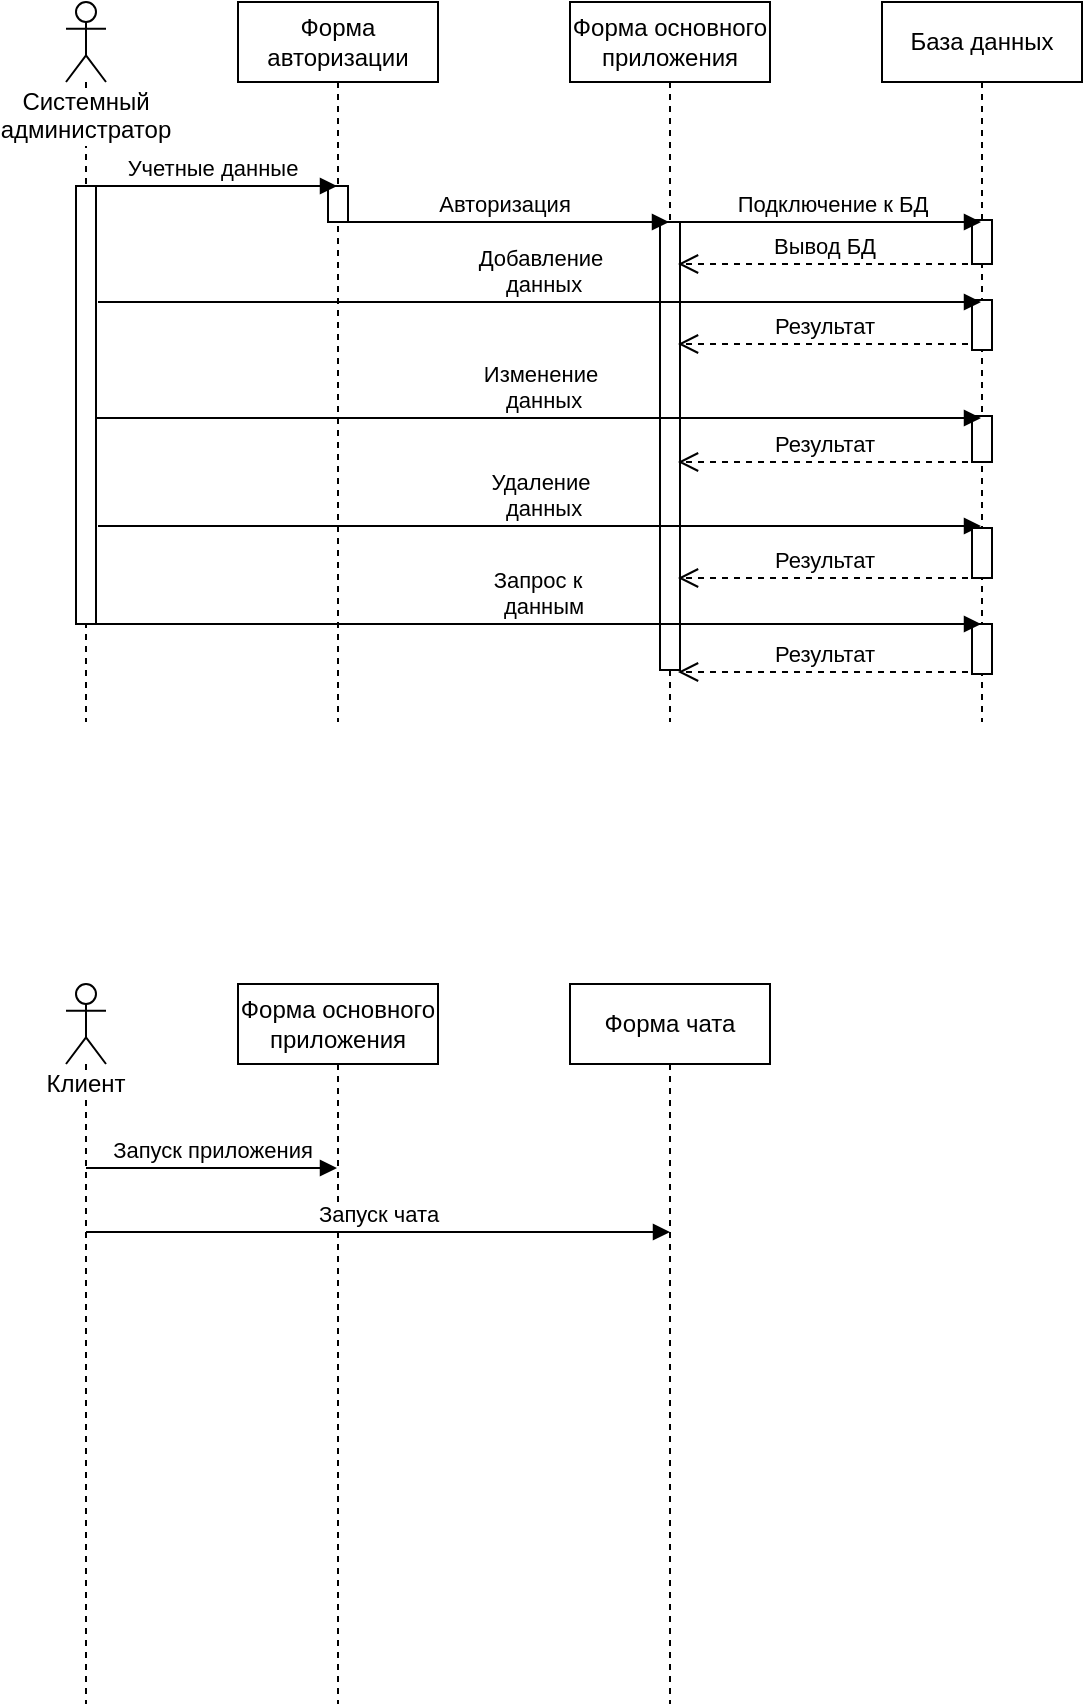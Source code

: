 <mxfile version="13.1.13" type="github">
  <diagram id="RC0_b64wAdmyMu5P7v91" name="Page-1">
    <mxGraphModel dx="1201" dy="550" grid="0" gridSize="10" guides="1" tooltips="1" connect="1" arrows="1" fold="1" page="0" pageScale="1" pageWidth="1100" pageHeight="850" math="0" shadow="0">
      <root>
        <mxCell id="0" />
        <mxCell id="1" parent="0" />
        <mxCell id="YUMvQYo-Xk3cnNHwb1zE-1" value="Системный администратор" style="shape=umlLifeline;participant=umlActor;perimeter=lifelinePerimeter;whiteSpace=wrap;html=1;container=1;collapsible=0;recursiveResize=0;verticalAlign=top;spacingTop=36;labelBackgroundColor=#ffffff;outlineConnect=0;" vertex="1" parent="1">
          <mxGeometry x="-156" y="124" width="20" height="360" as="geometry" />
        </mxCell>
        <mxCell id="YUMvQYo-Xk3cnNHwb1zE-30" value="" style="html=1;points=[];perimeter=orthogonalPerimeter;" vertex="1" parent="YUMvQYo-Xk3cnNHwb1zE-1">
          <mxGeometry x="5" y="92" width="10" height="219" as="geometry" />
        </mxCell>
        <mxCell id="YUMvQYo-Xk3cnNHwb1zE-2" value="Форма авторизации" style="shape=umlLifeline;perimeter=lifelinePerimeter;whiteSpace=wrap;html=1;container=1;collapsible=0;recursiveResize=0;outlineConnect=0;" vertex="1" parent="1">
          <mxGeometry x="-70" y="124" width="100" height="360" as="geometry" />
        </mxCell>
        <mxCell id="YUMvQYo-Xk3cnNHwb1zE-29" value="" style="html=1;points=[];perimeter=orthogonalPerimeter;" vertex="1" parent="YUMvQYo-Xk3cnNHwb1zE-2">
          <mxGeometry x="45" y="92" width="10" height="18" as="geometry" />
        </mxCell>
        <mxCell id="YUMvQYo-Xk3cnNHwb1zE-3" value="База данных" style="shape=umlLifeline;perimeter=lifelinePerimeter;whiteSpace=wrap;html=1;container=1;collapsible=0;recursiveResize=0;outlineConnect=0;" vertex="1" parent="1">
          <mxGeometry x="252" y="124" width="100" height="360" as="geometry" />
        </mxCell>
        <mxCell id="YUMvQYo-Xk3cnNHwb1zE-23" value="" style="html=1;points=[];perimeter=orthogonalPerimeter;" vertex="1" parent="YUMvQYo-Xk3cnNHwb1zE-3">
          <mxGeometry x="45" y="149" width="10" height="25" as="geometry" />
        </mxCell>
        <mxCell id="YUMvQYo-Xk3cnNHwb1zE-24" value="" style="html=1;points=[];perimeter=orthogonalPerimeter;" vertex="1" parent="YUMvQYo-Xk3cnNHwb1zE-3">
          <mxGeometry x="45" y="207" width="10" height="23" as="geometry" />
        </mxCell>
        <mxCell id="YUMvQYo-Xk3cnNHwb1zE-27" value="" style="html=1;points=[];perimeter=orthogonalPerimeter;" vertex="1" parent="YUMvQYo-Xk3cnNHwb1zE-3">
          <mxGeometry x="45" y="311" width="10" height="25" as="geometry" />
        </mxCell>
        <mxCell id="YUMvQYo-Xk3cnNHwb1zE-35" value="" style="html=1;points=[];perimeter=orthogonalPerimeter;" vertex="1" parent="YUMvQYo-Xk3cnNHwb1zE-3">
          <mxGeometry x="45" y="109" width="10" height="22" as="geometry" />
        </mxCell>
        <mxCell id="YUMvQYo-Xk3cnNHwb1zE-5" value="Форма основного приложения" style="shape=umlLifeline;perimeter=lifelinePerimeter;whiteSpace=wrap;html=1;container=1;collapsible=0;recursiveResize=0;outlineConnect=0;" vertex="1" parent="1">
          <mxGeometry x="96" y="124" width="100" height="360" as="geometry" />
        </mxCell>
        <mxCell id="YUMvQYo-Xk3cnNHwb1zE-28" value="" style="html=1;points=[];perimeter=orthogonalPerimeter;" vertex="1" parent="YUMvQYo-Xk3cnNHwb1zE-5">
          <mxGeometry x="45" y="110" width="10" height="224" as="geometry" />
        </mxCell>
        <mxCell id="YUMvQYo-Xk3cnNHwb1zE-36" value="Подключение к БД" style="html=1;verticalAlign=bottom;endArrow=block;" edge="1" parent="YUMvQYo-Xk3cnNHwb1zE-5" target="YUMvQYo-Xk3cnNHwb1zE-3">
          <mxGeometry width="80" relative="1" as="geometry">
            <mxPoint x="55" y="110" as="sourcePoint" />
            <mxPoint x="135" y="110" as="targetPoint" />
          </mxGeometry>
        </mxCell>
        <mxCell id="YUMvQYo-Xk3cnNHwb1zE-4" value="Учетные данные" style="html=1;verticalAlign=bottom;endArrow=block;" edge="1" parent="1" source="YUMvQYo-Xk3cnNHwb1zE-1" target="YUMvQYo-Xk3cnNHwb1zE-2">
          <mxGeometry width="80" relative="1" as="geometry">
            <mxPoint x="-144" y="214" as="sourcePoint" />
            <mxPoint x="-7" y="215" as="targetPoint" />
            <Array as="points">
              <mxPoint x="-84" y="216" />
            </Array>
          </mxGeometry>
        </mxCell>
        <mxCell id="YUMvQYo-Xk3cnNHwb1zE-11" value="Авторизация" style="html=1;verticalAlign=bottom;endArrow=block;" edge="1" parent="1" source="YUMvQYo-Xk3cnNHwb1zE-2" target="YUMvQYo-Xk3cnNHwb1zE-5">
          <mxGeometry width="80" relative="1" as="geometry">
            <mxPoint x="-21" y="241" as="sourcePoint" />
            <mxPoint x="59" y="241" as="targetPoint" />
            <Array as="points">
              <mxPoint x="60" y="234" />
            </Array>
          </mxGeometry>
        </mxCell>
        <mxCell id="YUMvQYo-Xk3cnNHwb1zE-14" value="Добавление&lt;br&gt;&amp;nbsp;данных" style="html=1;verticalAlign=bottom;endArrow=block;exitX=1.1;exitY=0.265;exitDx=0;exitDy=0;exitPerimeter=0;" edge="1" parent="1" source="YUMvQYo-Xk3cnNHwb1zE-30" target="YUMvQYo-Xk3cnNHwb1zE-3">
          <mxGeometry width="80" relative="1" as="geometry">
            <mxPoint x="-129" y="274" as="sourcePoint" />
            <mxPoint x="226" y="265" as="targetPoint" />
            <Array as="points">
              <mxPoint x="223" y="274" />
            </Array>
          </mxGeometry>
        </mxCell>
        <mxCell id="YUMvQYo-Xk3cnNHwb1zE-15" value="Изменение&lt;br&gt;&amp;nbsp;данных" style="html=1;verticalAlign=bottom;endArrow=block;" edge="1" parent="1" target="YUMvQYo-Xk3cnNHwb1zE-3">
          <mxGeometry width="80" relative="1" as="geometry">
            <mxPoint x="-141" y="332" as="sourcePoint" />
            <mxPoint x="306" y="329" as="targetPoint" />
            <Array as="points">
              <mxPoint x="279" y="332" />
            </Array>
          </mxGeometry>
        </mxCell>
        <mxCell id="YUMvQYo-Xk3cnNHwb1zE-17" value="Удаление&lt;br&gt;&amp;nbsp;данных" style="html=1;verticalAlign=bottom;endArrow=block;" edge="1" parent="1" target="YUMvQYo-Xk3cnNHwb1zE-3">
          <mxGeometry width="80" relative="1" as="geometry">
            <mxPoint x="-140" y="386" as="sourcePoint" />
            <mxPoint x="305.5" y="375" as="targetPoint" />
            <Array as="points">
              <mxPoint x="209" y="386" />
            </Array>
          </mxGeometry>
        </mxCell>
        <mxCell id="YUMvQYo-Xk3cnNHwb1zE-18" value="Запрос к&amp;nbsp;&lt;br&gt;&amp;nbsp;данным" style="html=1;verticalAlign=bottom;endArrow=block;" edge="1" parent="1" target="YUMvQYo-Xk3cnNHwb1zE-3">
          <mxGeometry width="80" relative="1" as="geometry">
            <mxPoint x="-141" y="435" as="sourcePoint" />
            <mxPoint x="302.5" y="430" as="targetPoint" />
            <Array as="points">
              <mxPoint x="236" y="435" />
            </Array>
          </mxGeometry>
        </mxCell>
        <mxCell id="YUMvQYo-Xk3cnNHwb1zE-19" value="Результат" style="html=1;verticalAlign=bottom;endArrow=open;dashed=1;endSize=8;" edge="1" parent="1">
          <mxGeometry relative="1" as="geometry">
            <mxPoint x="295" y="295" as="sourcePoint" />
            <mxPoint x="150" y="295" as="targetPoint" />
            <Array as="points" />
          </mxGeometry>
        </mxCell>
        <mxCell id="YUMvQYo-Xk3cnNHwb1zE-25" value="" style="html=1;points=[];perimeter=orthogonalPerimeter;" vertex="1" parent="1">
          <mxGeometry x="297" y="387" width="10" height="25" as="geometry" />
        </mxCell>
        <mxCell id="YUMvQYo-Xk3cnNHwb1zE-31" value="Результат" style="html=1;verticalAlign=bottom;endArrow=open;dashed=1;endSize=8;" edge="1" parent="1">
          <mxGeometry relative="1" as="geometry">
            <mxPoint x="295" y="354" as="sourcePoint" />
            <mxPoint x="150" y="354" as="targetPoint" />
            <Array as="points" />
          </mxGeometry>
        </mxCell>
        <mxCell id="YUMvQYo-Xk3cnNHwb1zE-32" value="Результат" style="html=1;verticalAlign=bottom;endArrow=open;dashed=1;endSize=8;" edge="1" parent="1">
          <mxGeometry relative="1" as="geometry">
            <mxPoint x="295" y="412" as="sourcePoint" />
            <mxPoint x="150" y="412" as="targetPoint" />
            <Array as="points" />
          </mxGeometry>
        </mxCell>
        <mxCell id="YUMvQYo-Xk3cnNHwb1zE-33" value="Результат" style="html=1;verticalAlign=bottom;endArrow=open;dashed=1;endSize=8;" edge="1" parent="1">
          <mxGeometry relative="1" as="geometry">
            <mxPoint x="295" y="459" as="sourcePoint" />
            <mxPoint x="150" y="459" as="targetPoint" />
            <Array as="points" />
          </mxGeometry>
        </mxCell>
        <mxCell id="YUMvQYo-Xk3cnNHwb1zE-38" value="Вывод БД" style="html=1;verticalAlign=bottom;endArrow=open;dashed=1;endSize=8;" edge="1" parent="1">
          <mxGeometry relative="1" as="geometry">
            <mxPoint x="295" y="255" as="sourcePoint" />
            <mxPoint x="150" y="255" as="targetPoint" />
            <Array as="points" />
          </mxGeometry>
        </mxCell>
        <mxCell id="YUMvQYo-Xk3cnNHwb1zE-39" value="Клиент" style="shape=umlLifeline;participant=umlActor;perimeter=lifelinePerimeter;whiteSpace=wrap;html=1;container=1;collapsible=0;recursiveResize=0;verticalAlign=top;spacingTop=36;labelBackgroundColor=#ffffff;outlineConnect=0;" vertex="1" parent="1">
          <mxGeometry x="-156" y="615" width="20" height="360" as="geometry" />
        </mxCell>
        <mxCell id="YUMvQYo-Xk3cnNHwb1zE-41" value="Форма основного приложения" style="shape=umlLifeline;perimeter=lifelinePerimeter;whiteSpace=wrap;html=1;container=1;collapsible=0;recursiveResize=0;outlineConnect=0;" vertex="1" parent="1">
          <mxGeometry x="-70" y="615" width="100" height="360" as="geometry" />
        </mxCell>
        <mxCell id="YUMvQYo-Xk3cnNHwb1zE-48" value="Форма чата" style="shape=umlLifeline;perimeter=lifelinePerimeter;whiteSpace=wrap;html=1;container=1;collapsible=0;recursiveResize=0;outlineConnect=0;" vertex="1" parent="1">
          <mxGeometry x="96" y="615" width="100" height="360" as="geometry" />
        </mxCell>
        <mxCell id="YUMvQYo-Xk3cnNHwb1zE-51" value="Запуск приложения" style="html=1;verticalAlign=bottom;endArrow=block;" edge="1" source="YUMvQYo-Xk3cnNHwb1zE-39" target="YUMvQYo-Xk3cnNHwb1zE-41" parent="1">
          <mxGeometry width="80" relative="1" as="geometry">
            <mxPoint x="-144" y="705" as="sourcePoint" />
            <mxPoint x="-7" y="706" as="targetPoint" />
            <Array as="points">
              <mxPoint x="-84" y="707" />
            </Array>
          </mxGeometry>
        </mxCell>
        <mxCell id="YUMvQYo-Xk3cnNHwb1zE-52" value="Запуск чата" style="html=1;verticalAlign=bottom;endArrow=block;" edge="1" parent="1">
          <mxGeometry width="80" relative="1" as="geometry">
            <mxPoint x="-146" y="739" as="sourcePoint" />
            <mxPoint x="146" y="739" as="targetPoint" />
            <Array as="points">
              <mxPoint x="60" y="739" />
            </Array>
          </mxGeometry>
        </mxCell>
      </root>
    </mxGraphModel>
  </diagram>
</mxfile>
